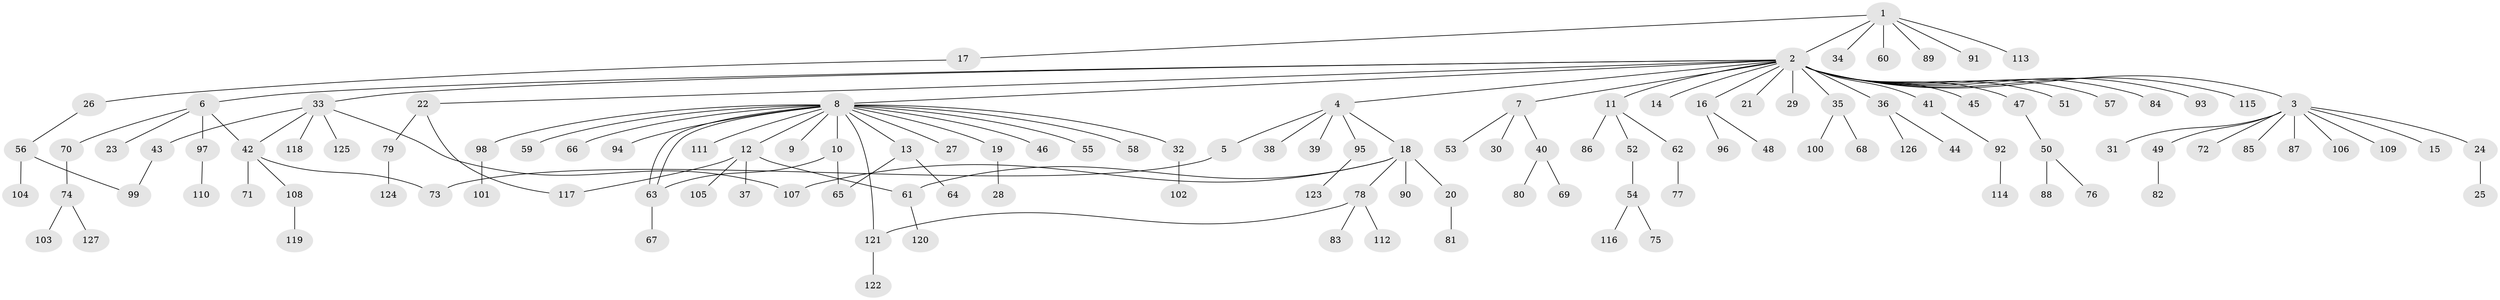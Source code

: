 // Generated by graph-tools (version 1.1) at 2025/11/02/27/25 16:11:11]
// undirected, 127 vertices, 136 edges
graph export_dot {
graph [start="1"]
  node [color=gray90,style=filled];
  1;
  2;
  3;
  4;
  5;
  6;
  7;
  8;
  9;
  10;
  11;
  12;
  13;
  14;
  15;
  16;
  17;
  18;
  19;
  20;
  21;
  22;
  23;
  24;
  25;
  26;
  27;
  28;
  29;
  30;
  31;
  32;
  33;
  34;
  35;
  36;
  37;
  38;
  39;
  40;
  41;
  42;
  43;
  44;
  45;
  46;
  47;
  48;
  49;
  50;
  51;
  52;
  53;
  54;
  55;
  56;
  57;
  58;
  59;
  60;
  61;
  62;
  63;
  64;
  65;
  66;
  67;
  68;
  69;
  70;
  71;
  72;
  73;
  74;
  75;
  76;
  77;
  78;
  79;
  80;
  81;
  82;
  83;
  84;
  85;
  86;
  87;
  88;
  89;
  90;
  91;
  92;
  93;
  94;
  95;
  96;
  97;
  98;
  99;
  100;
  101;
  102;
  103;
  104;
  105;
  106;
  107;
  108;
  109;
  110;
  111;
  112;
  113;
  114;
  115;
  116;
  117;
  118;
  119;
  120;
  121;
  122;
  123;
  124;
  125;
  126;
  127;
  1 -- 2;
  1 -- 17;
  1 -- 34;
  1 -- 60;
  1 -- 89;
  1 -- 91;
  1 -- 113;
  2 -- 3;
  2 -- 4;
  2 -- 6;
  2 -- 7;
  2 -- 8;
  2 -- 11;
  2 -- 14;
  2 -- 16;
  2 -- 21;
  2 -- 22;
  2 -- 29;
  2 -- 33;
  2 -- 35;
  2 -- 36;
  2 -- 41;
  2 -- 45;
  2 -- 47;
  2 -- 51;
  2 -- 57;
  2 -- 84;
  2 -- 93;
  2 -- 115;
  3 -- 15;
  3 -- 24;
  3 -- 31;
  3 -- 49;
  3 -- 72;
  3 -- 85;
  3 -- 87;
  3 -- 106;
  3 -- 109;
  4 -- 5;
  4 -- 18;
  4 -- 38;
  4 -- 39;
  4 -- 95;
  5 -- 73;
  6 -- 23;
  6 -- 42;
  6 -- 70;
  6 -- 97;
  7 -- 30;
  7 -- 40;
  7 -- 53;
  8 -- 9;
  8 -- 10;
  8 -- 12;
  8 -- 13;
  8 -- 19;
  8 -- 27;
  8 -- 32;
  8 -- 46;
  8 -- 55;
  8 -- 58;
  8 -- 59;
  8 -- 63;
  8 -- 63;
  8 -- 66;
  8 -- 94;
  8 -- 98;
  8 -- 111;
  8 -- 121;
  10 -- 63;
  10 -- 65;
  11 -- 52;
  11 -- 62;
  11 -- 86;
  12 -- 37;
  12 -- 61;
  12 -- 105;
  12 -- 117;
  13 -- 64;
  13 -- 65;
  16 -- 48;
  16 -- 96;
  17 -- 26;
  18 -- 20;
  18 -- 61;
  18 -- 78;
  18 -- 90;
  18 -- 107;
  19 -- 28;
  20 -- 81;
  22 -- 79;
  22 -- 117;
  24 -- 25;
  26 -- 56;
  32 -- 102;
  33 -- 42;
  33 -- 43;
  33 -- 107;
  33 -- 118;
  33 -- 125;
  35 -- 68;
  35 -- 100;
  36 -- 44;
  36 -- 126;
  40 -- 69;
  40 -- 80;
  41 -- 92;
  42 -- 71;
  42 -- 73;
  42 -- 108;
  43 -- 99;
  47 -- 50;
  49 -- 82;
  50 -- 76;
  50 -- 88;
  52 -- 54;
  54 -- 75;
  54 -- 116;
  56 -- 99;
  56 -- 104;
  61 -- 120;
  62 -- 77;
  63 -- 67;
  70 -- 74;
  74 -- 103;
  74 -- 127;
  78 -- 83;
  78 -- 112;
  78 -- 121;
  79 -- 124;
  92 -- 114;
  95 -- 123;
  97 -- 110;
  98 -- 101;
  108 -- 119;
  121 -- 122;
}
